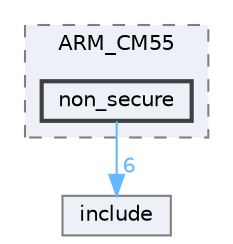 digraph "D:/Projects/Raspberrypi_pico/pico_freertos_final/freertos_pico2/pico_freertos/FreeRTOS-Kernel/portable/IAR/ARM_CM55/non_secure"
{
 // LATEX_PDF_SIZE
  bgcolor="transparent";
  edge [fontname=Helvetica,fontsize=10,labelfontname=Helvetica,labelfontsize=10];
  node [fontname=Helvetica,fontsize=10,shape=box,height=0.2,width=0.4];
  compound=true
  subgraph clusterdir_2cf9093dddd225c184a703e33714566a {
    graph [ bgcolor="#edf0f7", pencolor="grey50", label="ARM_CM55", fontname=Helvetica,fontsize=10 style="filled,dashed", URL="dir_2cf9093dddd225c184a703e33714566a.html",tooltip=""]
  dir_808c99051499bf37f22fa3e5a2d71c77 [label="non_secure", fillcolor="#edf0f7", color="grey25", style="filled,bold", URL="dir_808c99051499bf37f22fa3e5a2d71c77.html",tooltip=""];
  }
  dir_c69ece34c3f150cb2c6f1098178b172a [label="include", fillcolor="#edf0f7", color="grey50", style="filled", URL="dir_c69ece34c3f150cb2c6f1098178b172a.html",tooltip=""];
  dir_808c99051499bf37f22fa3e5a2d71c77->dir_c69ece34c3f150cb2c6f1098178b172a [headlabel="6", labeldistance=1.5 headhref="dir_000166_000125.html" href="dir_000166_000125.html" color="steelblue1" fontcolor="steelblue1"];
}
